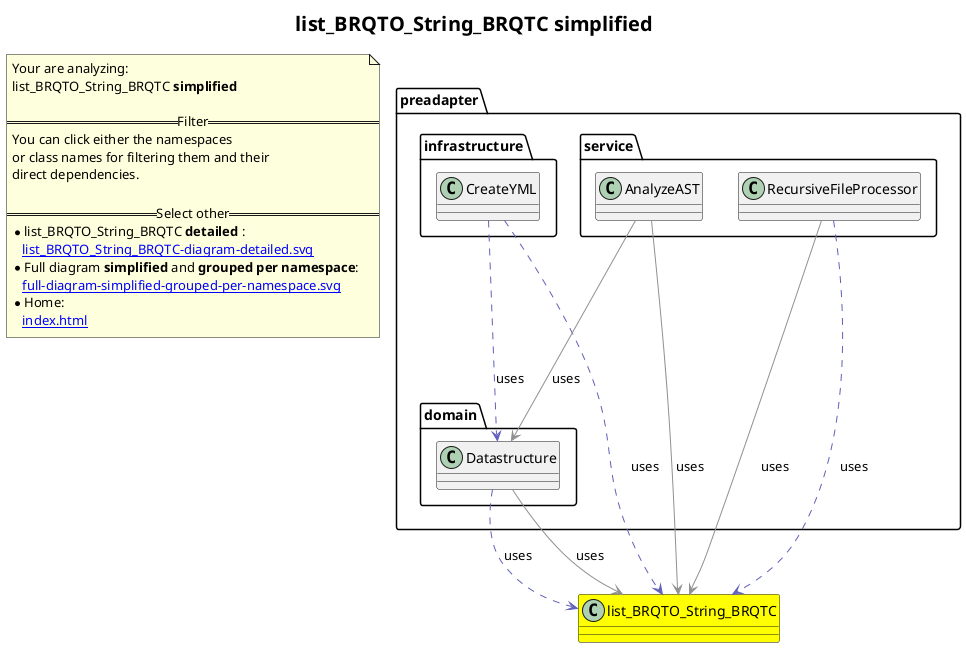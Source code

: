 @startuml
title <size:20>list_BRQTO_String_BRQTC **simplified** </size>
note "Your are analyzing:\nlist_BRQTO_String_BRQTC **simplified** \n\n==Filter==\nYou can click either the namespaces \nor class names for filtering them and their\ndirect dependencies.\n\n==Select other==\n* list_BRQTO_String_BRQTC **detailed** :\n   [[list_BRQTO_String_BRQTC-diagram-detailed.svg]]\n* Full diagram **simplified** and **grouped per namespace**:\n   [[full-diagram-simplified-grouped-per-namespace.svg]]\n* Home:\n   [[index.html]]" as FloatingNote
class list_BRQTO_String_BRQTC [[list_BRQTO_String_BRQTC-diagram-simplified.svg]] #yellow {
}
  class preadapter.domain.Datastructure [[preadapter.domain.Datastructure-diagram-simplified.svg]]  {
  }
  class preadapter.infrastructure.CreateYML [[preadapter.infrastructure.CreateYML-diagram-simplified.svg]]  {
  }
  class preadapter.service.AnalyzeAST [[preadapter.service.AnalyzeAST-diagram-simplified.svg]]  {
  }
  class preadapter.service.RecursiveFileProcessor [[preadapter.service.RecursiveFileProcessor-diagram-simplified.svg]]  {
  }
 ' *************************************** 
 ' *************************************** 
 ' *************************************** 
' Class relations extracted from namespace:
' 
' Class relations extracted from namespace:
' preadapter.domain
preadapter.domain.Datastructure .[#6060BB].> list_BRQTO_String_BRQTC  : uses 
preadapter.domain.Datastructure -[#909090]-> list_BRQTO_String_BRQTC  : uses 
' Class relations extracted from namespace:
' preadapter.infrastructure
preadapter.infrastructure.CreateYML .[#6060BB].> list_BRQTO_String_BRQTC  : uses 
preadapter.infrastructure.CreateYML .[#6060BB].> preadapter.domain.Datastructure  : uses 
' Class relations extracted from namespace:
' preadapter.service
preadapter.service.AnalyzeAST -[#909090]-> preadapter.domain.Datastructure  : uses 
preadapter.service.AnalyzeAST -[#909090]-> list_BRQTO_String_BRQTC  : uses 
preadapter.service.RecursiveFileProcessor -[#909090]-> list_BRQTO_String_BRQTC  : uses 
preadapter.service.RecursiveFileProcessor .[#6060BB].> list_BRQTO_String_BRQTC  : uses 
@enduml